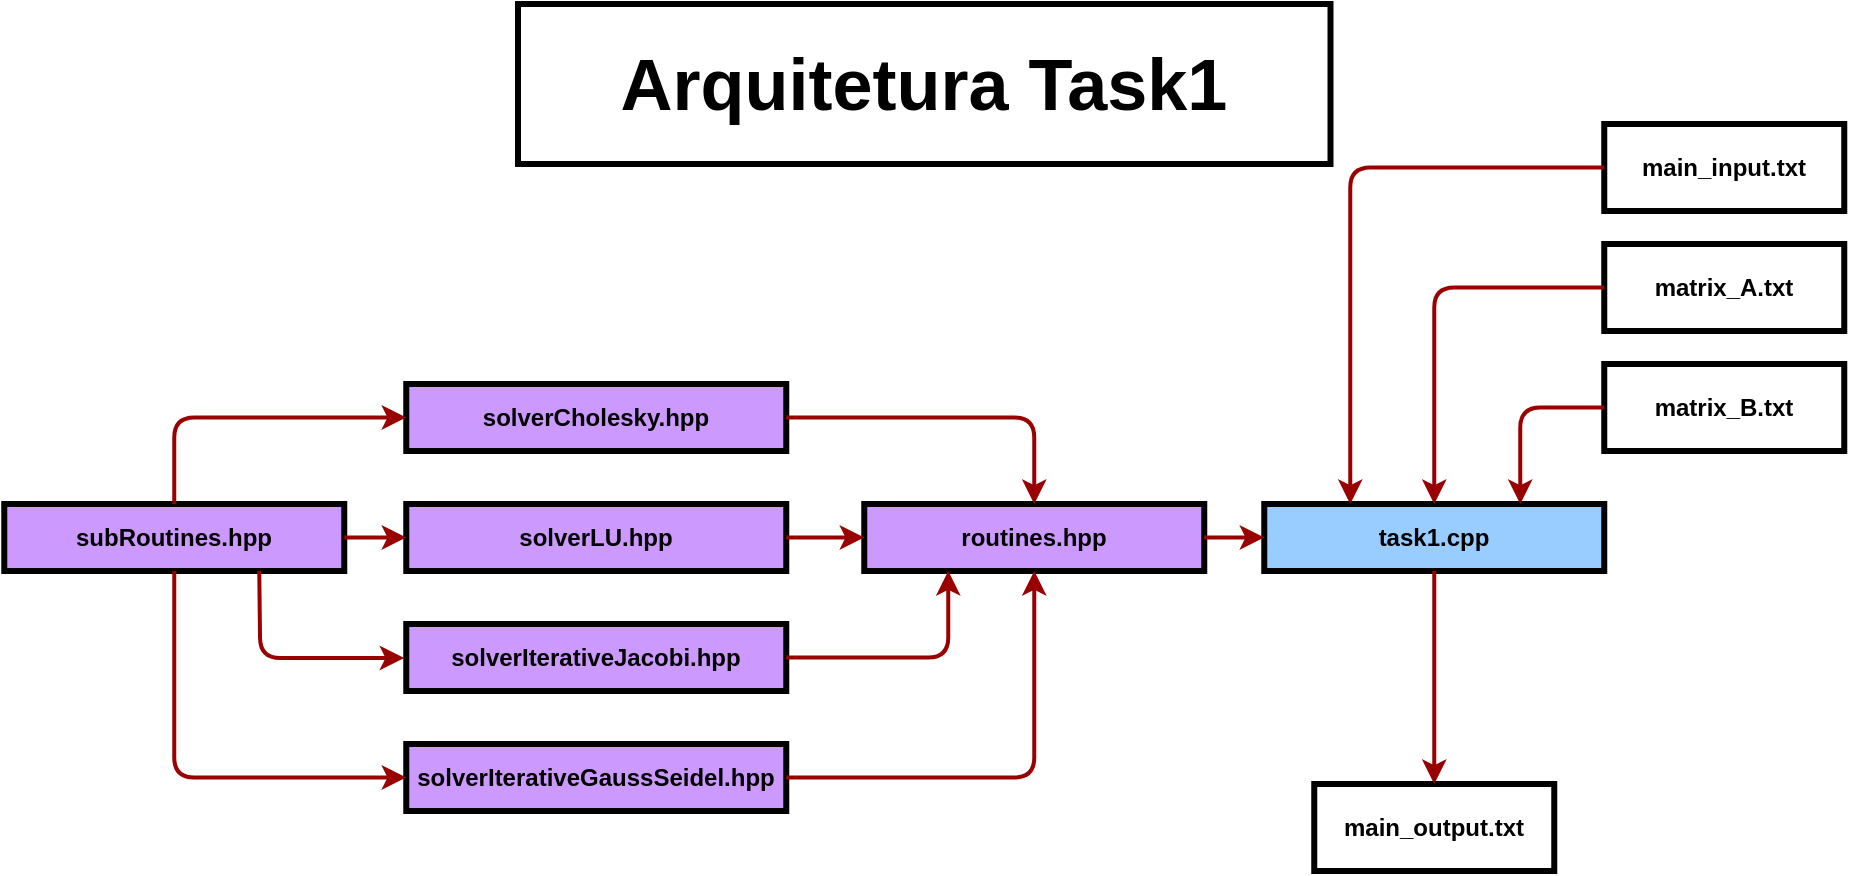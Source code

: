 <mxfile version="14.9.9" type="device"><diagram name="Page-1" id="c7558073-3199-34d8-9f00-42111426c3f3"><mxGraphModel dx="2248" dy="1963" grid="1" gridSize="10" guides="1" tooltips="1" connect="1" arrows="1" fold="1" page="1" pageScale="1" pageWidth="826" pageHeight="1169" background="#ffffff" math="0" shadow="0"><root><mxCell id="0"/><mxCell id="1" parent="0"/><mxCell id="huMzja5nomt2d3DyqDrm-98" value="main_input.txt" style="whiteSpace=wrap;align=center;verticalAlign=middle;fontStyle=1;strokeWidth=3;fillColor=#FFFFFF;" parent="1" vertex="1"><mxGeometry x="713.13" y="-90" width="120" height="43.5" as="geometry"/></mxCell><mxCell id="huMzja5nomt2d3DyqDrm-154" value="&lt;b&gt;&lt;font style=&quot;font-size: 36px&quot;&gt;Arquitetura Task1&lt;/font&gt;&lt;/b&gt;" style="text;html=1;fillColor=none;align=center;verticalAlign=middle;whiteSpace=wrap;rounded=0;strokeColor=#000000;strokeWidth=3;perimeterSpacing=0;" parent="1" vertex="1"><mxGeometry x="170" y="-150" width="406.25" height="80" as="geometry"/></mxCell><mxCell id="pPMHQLE8d9UHUrlJt_Vo-11" value="routines.hpp" style="whiteSpace=wrap;align=center;verticalAlign=middle;fontStyle=1;strokeWidth=3;fillColor=#CC99FF;" parent="1" vertex="1"><mxGeometry x="343.13" y="100" width="170" height="33.5" as="geometry"/></mxCell><mxCell id="pPMHQLE8d9UHUrlJt_Vo-12" value="solverLU.hpp" style="whiteSpace=wrap;align=center;verticalAlign=middle;fontStyle=1;strokeWidth=3;fillColor=#CC99FF;" parent="1" vertex="1"><mxGeometry x="114.13" y="100" width="190" height="33.5" as="geometry"/></mxCell><mxCell id="pPMHQLE8d9UHUrlJt_Vo-14" value="task1.cpp" style="whiteSpace=wrap;align=center;verticalAlign=middle;fontStyle=1;strokeWidth=3;fillColor=#99CCFF;" parent="1" vertex="1"><mxGeometry x="543.13" y="100" width="170" height="33.5" as="geometry"/></mxCell><mxCell id="pPMHQLE8d9UHUrlJt_Vo-20" value="" style="edgeStyle=elbowEdgeStyle;elbow=horizontal;strokeColor=#990000;strokeWidth=2;entryX=0;entryY=0.5;entryDx=0;entryDy=0;startArrow=none;startFill=0;exitX=1;exitY=0.5;exitDx=0;exitDy=0;" parent="1" source="pPMHQLE8d9UHUrlJt_Vo-11" target="pPMHQLE8d9UHUrlJt_Vo-14" edge="1"><mxGeometry width="100" height="100" relative="1" as="geometry"><mxPoint x="473.13" y="16.75" as="sourcePoint"/><mxPoint x="473.13" y="61.25" as="targetPoint"/><Array as="points"><mxPoint x="533.13" y="110"/><mxPoint x="515.13" y="52"/><mxPoint x="565.13" y="52"/><mxPoint x="878.13" y="53.25"/><mxPoint x="875.13" y="22.91"/></Array></mxGeometry></mxCell><mxCell id="NTIttOwzKOMbTBeF0Uds-1" value="solverCholesky.hpp" style="whiteSpace=wrap;align=center;verticalAlign=middle;fontStyle=1;strokeWidth=3;fillColor=#CC99FF;" vertex="1" parent="1"><mxGeometry x="114.13" y="40" width="190" height="33.5" as="geometry"/></mxCell><mxCell id="NTIttOwzKOMbTBeF0Uds-3" value="solverIterativeJacobi.hpp" style="whiteSpace=wrap;align=center;verticalAlign=middle;fontStyle=1;strokeWidth=3;fillColor=#CC99FF;" vertex="1" parent="1"><mxGeometry x="114.13" y="160" width="190" height="33.5" as="geometry"/></mxCell><mxCell id="NTIttOwzKOMbTBeF0Uds-4" value="solverIterativeGaussSeidel.hpp" style="whiteSpace=wrap;align=center;verticalAlign=middle;fontStyle=1;strokeWidth=3;fillColor=#CC99FF;" vertex="1" parent="1"><mxGeometry x="114.13" y="220" width="190" height="33.5" as="geometry"/></mxCell><mxCell id="NTIttOwzKOMbTBeF0Uds-5" value="subRoutines.hpp" style="whiteSpace=wrap;align=center;verticalAlign=middle;fontStyle=1;strokeWidth=3;fillColor=#CC99FF;" vertex="1" parent="1"><mxGeometry x="-86.87" y="100" width="170" height="33.5" as="geometry"/></mxCell><mxCell id="NTIttOwzKOMbTBeF0Uds-6" value="" style="edgeStyle=elbowEdgeStyle;elbow=horizontal;strokeColor=#990000;strokeWidth=2;startArrow=none;startFill=0;entryX=0.5;entryY=0;entryDx=0;entryDy=0;exitX=1;exitY=0.5;exitDx=0;exitDy=0;" edge="1" parent="1" source="NTIttOwzKOMbTBeF0Uds-1" target="pPMHQLE8d9UHUrlJt_Vo-11"><mxGeometry width="100" height="100" relative="1" as="geometry"><mxPoint x="333.13" y="20.0" as="sourcePoint"/><mxPoint x="413.13" y="20.25" as="targetPoint"/><Array as="points"><mxPoint x="428.13" y="80"/><mxPoint x="768.13" y="48.5"/><mxPoint x="765.13" y="18.16"/></Array></mxGeometry></mxCell><mxCell id="NTIttOwzKOMbTBeF0Uds-7" value="" style="edgeStyle=elbowEdgeStyle;elbow=horizontal;strokeColor=#990000;strokeWidth=2;startArrow=none;startFill=0;entryX=0.5;entryY=1;entryDx=0;entryDy=0;exitX=1;exitY=0.5;exitDx=0;exitDy=0;" edge="1" parent="1" source="NTIttOwzKOMbTBeF0Uds-4" target="pPMHQLE8d9UHUrlJt_Vo-11"><mxGeometry width="100" height="100" relative="1" as="geometry"><mxPoint x="323.13" y="236.41" as="sourcePoint"/><mxPoint x="403.13" y="236.66" as="targetPoint"/><Array as="points"><mxPoint x="428.13" y="180"/><mxPoint x="758.13" y="264.91"/><mxPoint x="755.13" y="234.57"/></Array></mxGeometry></mxCell><mxCell id="NTIttOwzKOMbTBeF0Uds-8" value="" style="edgeStyle=elbowEdgeStyle;elbow=horizontal;strokeColor=#990000;strokeWidth=2;startArrow=none;startFill=0;entryX=0.25;entryY=1;entryDx=0;entryDy=0;exitX=1;exitY=0.5;exitDx=0;exitDy=0;" edge="1" parent="1" source="NTIttOwzKOMbTBeF0Uds-3" target="pPMHQLE8d9UHUrlJt_Vo-11"><mxGeometry width="100" height="100" relative="1" as="geometry"><mxPoint x="-56.87" y="-113.59" as="sourcePoint"/><mxPoint x="23.13" y="-113.34" as="targetPoint"/><Array as="points"><mxPoint x="385.13" y="177"/><mxPoint x="378.13" y="-85.09"/><mxPoint x="375.13" y="-115.43"/></Array></mxGeometry></mxCell><mxCell id="NTIttOwzKOMbTBeF0Uds-9" value="" style="edgeStyle=elbowEdgeStyle;elbow=horizontal;strokeColor=#990000;strokeWidth=2;startArrow=none;startFill=0;entryX=0;entryY=0.5;entryDx=0;entryDy=0;exitX=1;exitY=0.5;exitDx=0;exitDy=0;" edge="1" parent="1" source="pPMHQLE8d9UHUrlJt_Vo-12" target="pPMHQLE8d9UHUrlJt_Vo-11"><mxGeometry width="100" height="100" relative="1" as="geometry"><mxPoint x="-46.87" y="-103.59" as="sourcePoint"/><mxPoint x="33.13" y="-103.34" as="targetPoint"/><Array as="points"><mxPoint x="323.13" y="117"/><mxPoint x="388.13" y="-75.09"/><mxPoint x="385.13" y="-105.43"/></Array></mxGeometry></mxCell><mxCell id="NTIttOwzKOMbTBeF0Uds-10" value="" style="edgeStyle=elbowEdgeStyle;elbow=horizontal;strokeColor=#990000;strokeWidth=2;startArrow=none;startFill=0;entryX=0;entryY=0.5;entryDx=0;entryDy=0;exitX=1;exitY=0.5;exitDx=0;exitDy=0;" edge="1" parent="1" source="NTIttOwzKOMbTBeF0Uds-5" target="pPMHQLE8d9UHUrlJt_Vo-12"><mxGeometry width="100" height="100" relative="1" as="geometry"><mxPoint x="-36.87" y="-93.59" as="sourcePoint"/><mxPoint x="43.13" y="-93.34" as="targetPoint"/><Array as="points"><mxPoint x="103.13" y="117"/><mxPoint x="398.13" y="-65.09"/><mxPoint x="395.13" y="-95.43"/></Array></mxGeometry></mxCell><mxCell id="NTIttOwzKOMbTBeF0Uds-11" value="" style="edgeStyle=elbowEdgeStyle;elbow=horizontal;strokeColor=#990000;strokeWidth=2;startArrow=none;startFill=0;entryX=0;entryY=0.5;entryDx=0;entryDy=0;exitX=0.5;exitY=0;exitDx=0;exitDy=0;" edge="1" parent="1" source="NTIttOwzKOMbTBeF0Uds-5" target="NTIttOwzKOMbTBeF0Uds-1"><mxGeometry width="100" height="100" relative="1" as="geometry"><mxPoint x="-26.87" y="-83.59" as="sourcePoint"/><mxPoint x="53.13" y="-83.34" as="targetPoint"/><Array as="points"><mxPoint x="-1.87" y="80"/><mxPoint x="408.13" y="-55.09"/><mxPoint x="405.13" y="-85.43"/></Array></mxGeometry></mxCell><mxCell id="NTIttOwzKOMbTBeF0Uds-12" value="" style="edgeStyle=elbowEdgeStyle;elbow=horizontal;strokeColor=#990000;strokeWidth=2;startArrow=none;startFill=0;exitX=0.75;exitY=1;exitDx=0;exitDy=0;" edge="1" parent="1" source="NTIttOwzKOMbTBeF0Uds-5"><mxGeometry width="100" height="100" relative="1" as="geometry"><mxPoint x="13.13" y="176.41" as="sourcePoint"/><mxPoint x="113.13" y="177" as="targetPoint"/><Array as="points"><mxPoint x="41.13" y="160"/><mxPoint x="43.13" y="196.91"/><mxPoint x="448.13" y="204.91"/><mxPoint x="445.13" y="174.57"/></Array></mxGeometry></mxCell><mxCell id="NTIttOwzKOMbTBeF0Uds-13" value="" style="edgeStyle=elbowEdgeStyle;elbow=horizontal;strokeColor=#990000;strokeWidth=2;startArrow=none;startFill=0;entryX=0;entryY=0.5;entryDx=0;entryDy=0;exitX=0.5;exitY=1;exitDx=0;exitDy=0;" edge="1" parent="1" source="NTIttOwzKOMbTBeF0Uds-5" target="NTIttOwzKOMbTBeF0Uds-4"><mxGeometry width="100" height="100" relative="1" as="geometry"><mxPoint x="3.13" y="236.41" as="sourcePoint"/><mxPoint x="83.13" y="236.66" as="targetPoint"/><Array as="points"><mxPoint x="-1.87" y="237"/><mxPoint x="438.13" y="264.91"/><mxPoint x="435.13" y="234.57"/></Array></mxGeometry></mxCell><mxCell id="NTIttOwzKOMbTBeF0Uds-14" value="main_output.txt" style="whiteSpace=wrap;align=center;verticalAlign=middle;fontStyle=1;strokeWidth=3;fillColor=#FFFFFF;" vertex="1" parent="1"><mxGeometry x="568.13" y="240" width="120" height="43.5" as="geometry"/></mxCell><mxCell id="NTIttOwzKOMbTBeF0Uds-15" value="matrix_A.txt" style="whiteSpace=wrap;align=center;verticalAlign=middle;fontStyle=1;strokeWidth=3;fillColor=#FFFFFF;" vertex="1" parent="1"><mxGeometry x="713.13" y="-30" width="120" height="43.5" as="geometry"/></mxCell><mxCell id="NTIttOwzKOMbTBeF0Uds-16" value="matrix_B.txt" style="whiteSpace=wrap;align=center;verticalAlign=middle;fontStyle=1;strokeWidth=3;fillColor=#FFFFFF;" vertex="1" parent="1"><mxGeometry x="713.13" y="30" width="120" height="43.5" as="geometry"/></mxCell><mxCell id="NTIttOwzKOMbTBeF0Uds-17" value="" style="edgeStyle=elbowEdgeStyle;elbow=horizontal;strokeColor=#990000;strokeWidth=2;startArrow=none;startFill=0;entryX=0.75;entryY=0;entryDx=0;entryDy=0;exitX=0;exitY=0.5;exitDx=0;exitDy=0;" edge="1" parent="1" source="NTIttOwzKOMbTBeF0Uds-16" target="pPMHQLE8d9UHUrlJt_Vo-14"><mxGeometry width="100" height="100" relative="1" as="geometry"><mxPoint x="563.13" y="51.41" as="sourcePoint"/><mxPoint x="643.13" y="51.66" as="targetPoint"/><Array as="points"><mxPoint x="671.13" y="80"/><mxPoint x="998.13" y="79.91"/><mxPoint x="995.13" y="49.57"/></Array></mxGeometry></mxCell><mxCell id="NTIttOwzKOMbTBeF0Uds-18" value="" style="edgeStyle=elbowEdgeStyle;elbow=horizontal;strokeColor=#990000;strokeWidth=2;startArrow=none;startFill=0;entryX=0.5;entryY=0;entryDx=0;entryDy=0;exitX=0;exitY=0.5;exitDx=0;exitDy=0;" edge="1" parent="1" source="NTIttOwzKOMbTBeF0Uds-15" target="pPMHQLE8d9UHUrlJt_Vo-14"><mxGeometry width="100" height="100" relative="1" as="geometry"><mxPoint x="523.13" y="-100" as="sourcePoint"/><mxPoint x="603.13" y="-99.75" as="targetPoint"/><Array as="points"><mxPoint x="628.13" y="10"/><mxPoint x="958.13" y="-71.5"/><mxPoint x="955.13" y="-101.84"/></Array></mxGeometry></mxCell><mxCell id="NTIttOwzKOMbTBeF0Uds-19" value="" style="edgeStyle=elbowEdgeStyle;elbow=horizontal;strokeColor=#990000;strokeWidth=2;startArrow=none;startFill=0;entryX=0.25;entryY=0;entryDx=0;entryDy=0;exitX=0;exitY=0.5;exitDx=0;exitDy=0;" edge="1" parent="1" source="huMzja5nomt2d3DyqDrm-98" target="pPMHQLE8d9UHUrlJt_Vo-14"><mxGeometry width="100" height="100" relative="1" as="geometry"><mxPoint x="533.13" y="-90" as="sourcePoint"/><mxPoint x="613.13" y="-89.75" as="targetPoint"/><Array as="points"><mxPoint x="586.13" y="20"/><mxPoint x="968.13" y="-61.5"/><mxPoint x="965.13" y="-91.84"/></Array></mxGeometry></mxCell><mxCell id="NTIttOwzKOMbTBeF0Uds-22" value="" style="edgeStyle=elbowEdgeStyle;elbow=horizontal;strokeColor=#990000;strokeWidth=2;startArrow=none;startFill=0;entryX=0.5;entryY=0;entryDx=0;entryDy=0;exitX=0.5;exitY=1;exitDx=0;exitDy=0;" edge="1" parent="1" source="pPMHQLE8d9UHUrlJt_Vo-14" target="NTIttOwzKOMbTBeF0Uds-14"><mxGeometry width="100" height="100" relative="1" as="geometry"><mxPoint x="543.13" y="193.5" as="sourcePoint"/><mxPoint x="623.13" y="193.75" as="targetPoint"/><Array as="points"><mxPoint x="628.13" y="190"/><mxPoint x="978.13" y="222"/><mxPoint x="975.13" y="191.66"/></Array></mxGeometry></mxCell></root></mxGraphModel></diagram></mxfile>